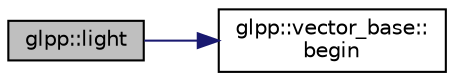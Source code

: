 digraph "glpp::light"
{
  edge [fontname="Helvetica",fontsize="10",labelfontname="Helvetica",labelfontsize="10"];
  node [fontname="Helvetica",fontsize="10",shape=record];
  rankdir="LR";
  Node13 [label="glpp::light",height=0.2,width=0.4,color="black", fillcolor="grey75", style="filled", fontcolor="black"];
  Node13 -> Node14 [color="midnightblue",fontsize="10",style="solid",fontname="Helvetica"];
  Node14 [label="glpp::vector_base::\lbegin",height=0.2,width=0.4,color="black", fillcolor="white", style="filled",URL="$classglpp_1_1vector__base.html#af9bf222e1947fe23a560b7e7c8f574a4",tooltip="Get the iterator to the first element. "];
}

